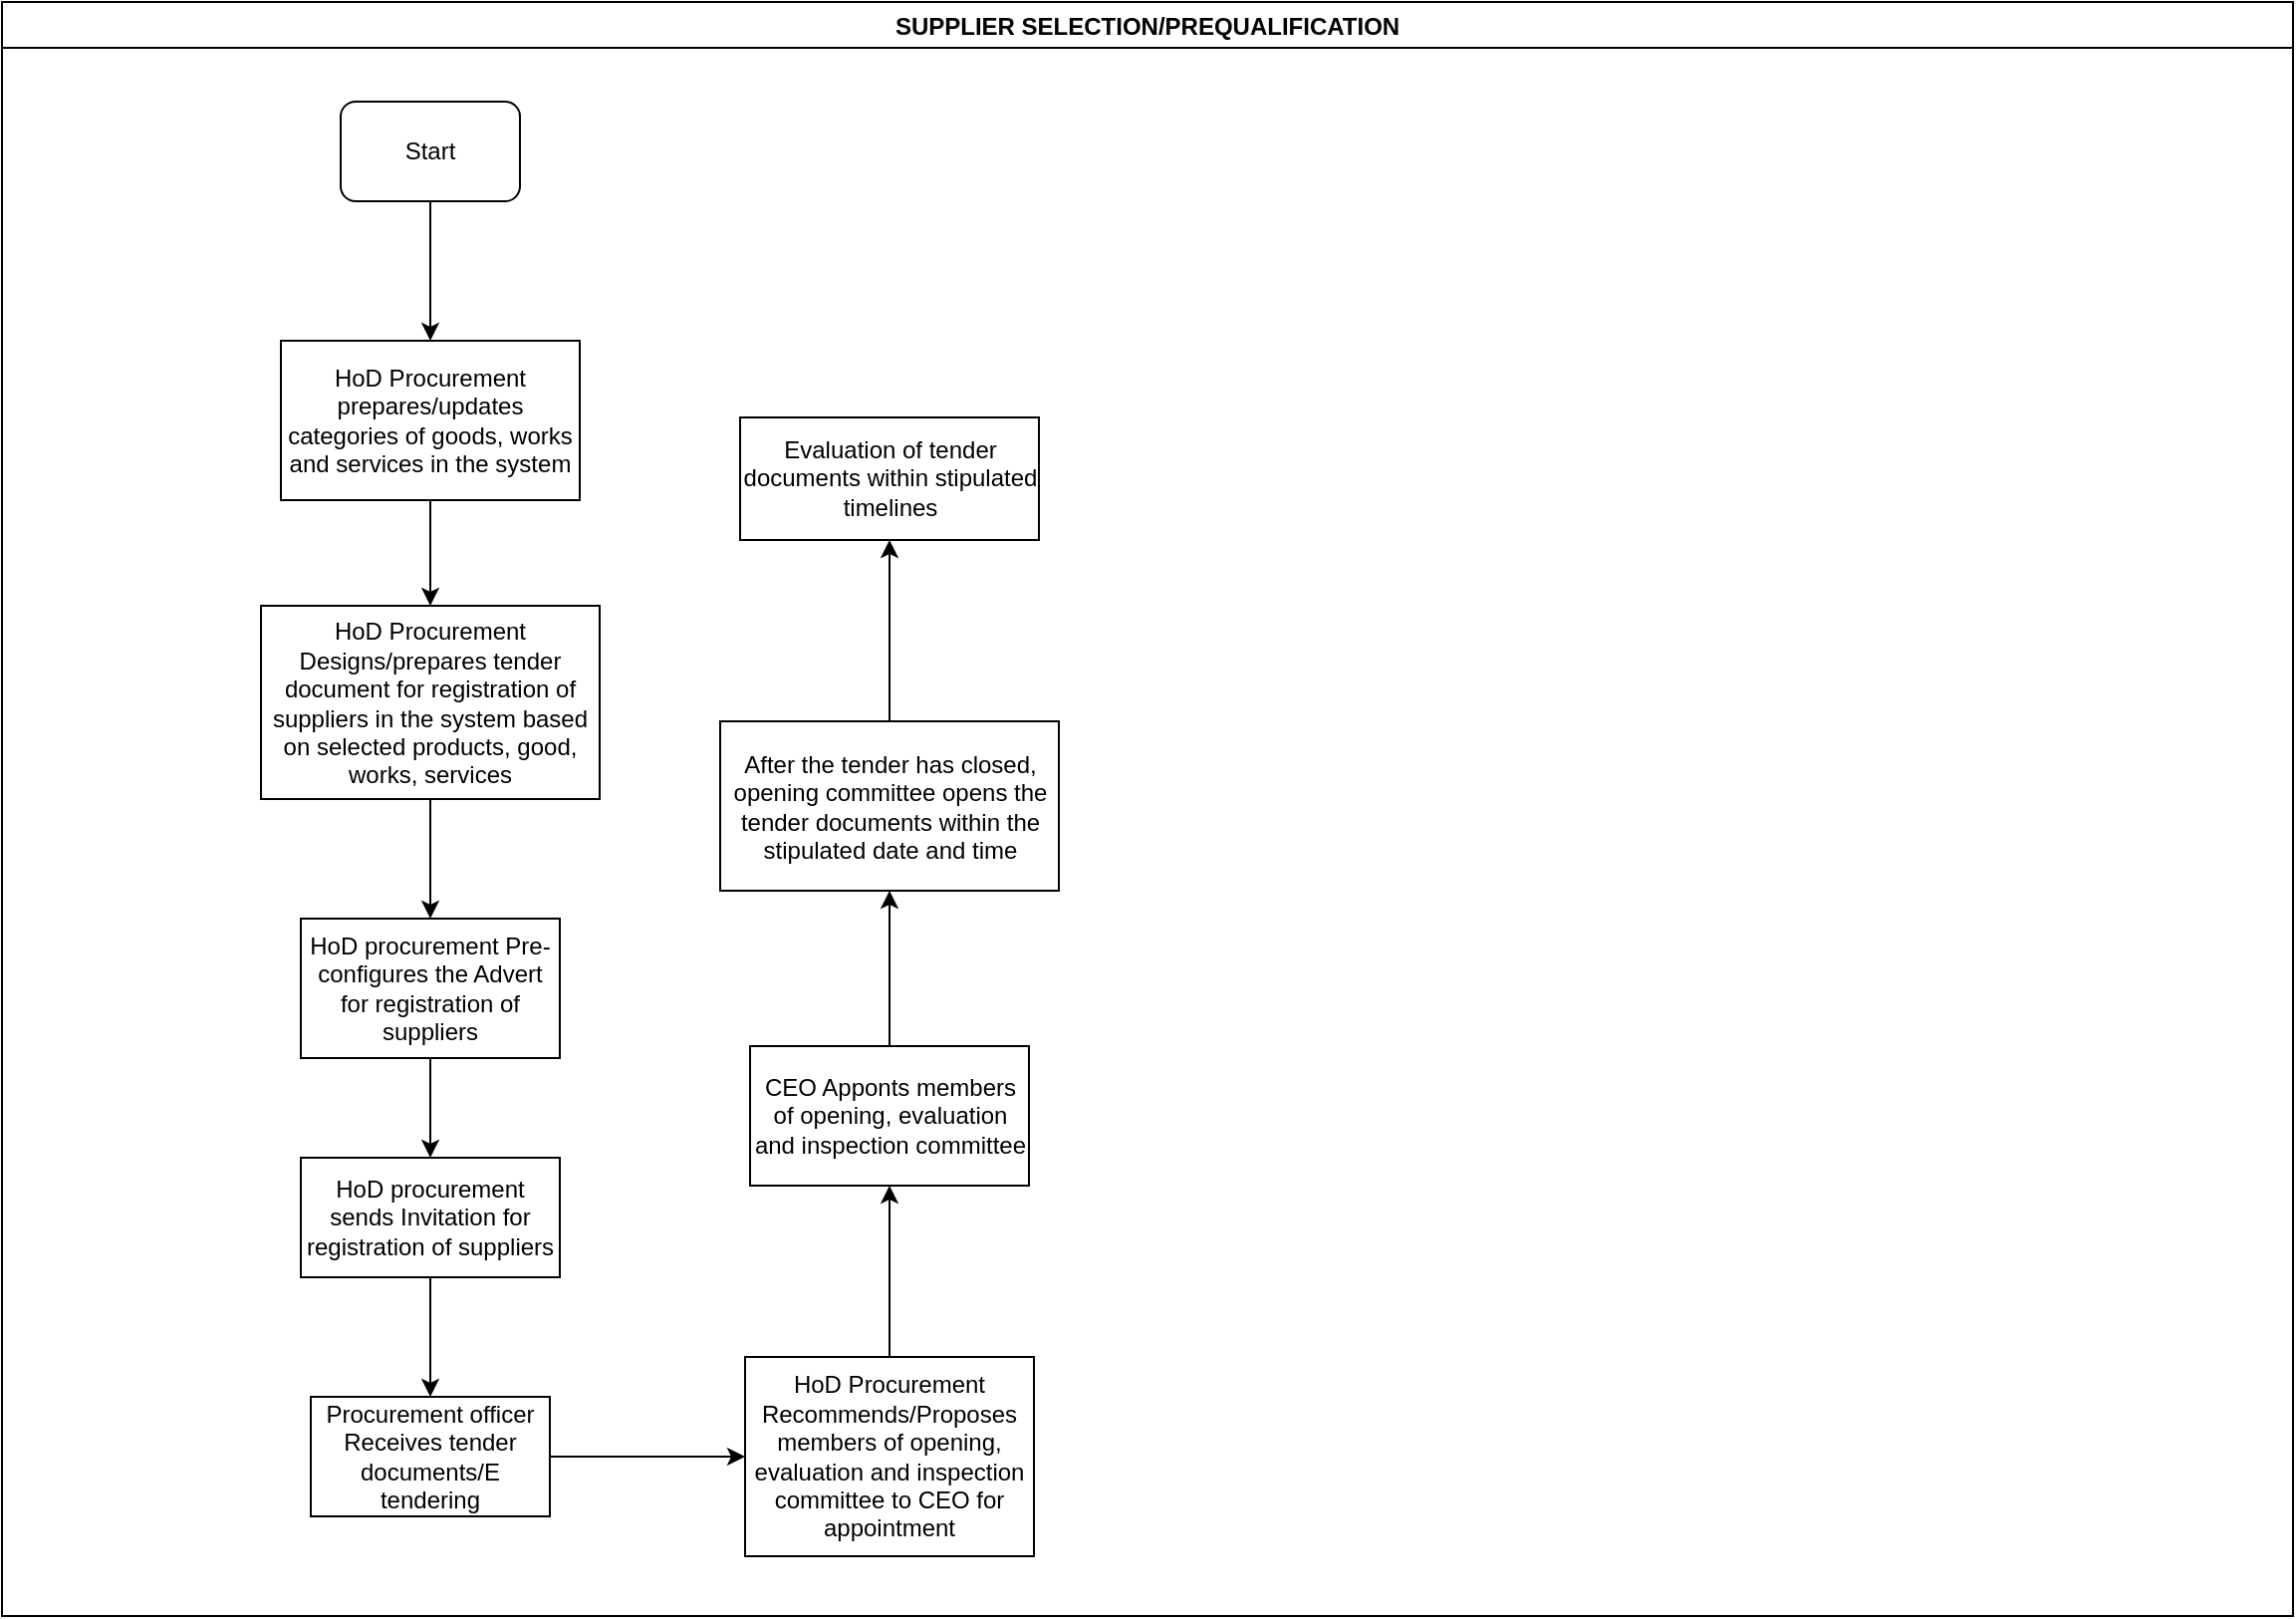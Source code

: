 <mxfile version="13.10.9" type="github">
  <diagram id="c0UdfnQMCGiwI4j2-F3c" name="Page-1">
    <mxGraphModel dx="1038" dy="547" grid="1" gridSize="10" guides="1" tooltips="1" connect="1" arrows="1" fold="1" page="1" pageScale="1" pageWidth="1169" pageHeight="827" math="0" shadow="0">
      <root>
        <mxCell id="0" />
        <mxCell id="1" parent="0" />
        <mxCell id="tP4-GmfG6HyLN73kiLhE-5" value="SUPPLIER SELECTION/PREQUALIFICATION" style="swimlane;" vertex="1" parent="1">
          <mxGeometry x="10" y="10" width="1150" height="810" as="geometry" />
        </mxCell>
        <mxCell id="tP4-GmfG6HyLN73kiLhE-6" value="Start" style="rounded=1;whiteSpace=wrap;html=1;" vertex="1" parent="tP4-GmfG6HyLN73kiLhE-5">
          <mxGeometry x="170" y="50" width="90" height="50" as="geometry" />
        </mxCell>
        <mxCell id="tP4-GmfG6HyLN73kiLhE-9" value="HoD Procurement prepares/updates categories of goods, works and services in the system" style="rounded=0;whiteSpace=wrap;html=1;" vertex="1" parent="tP4-GmfG6HyLN73kiLhE-5">
          <mxGeometry x="140" y="170" width="150" height="80" as="geometry" />
        </mxCell>
        <mxCell id="tP4-GmfG6HyLN73kiLhE-8" value="" style="edgeStyle=orthogonalEdgeStyle;rounded=0;orthogonalLoop=1;jettySize=auto;html=1;entryX=0.5;entryY=0;entryDx=0;entryDy=0;" edge="1" parent="tP4-GmfG6HyLN73kiLhE-5" source="tP4-GmfG6HyLN73kiLhE-6" target="tP4-GmfG6HyLN73kiLhE-9">
          <mxGeometry relative="1" as="geometry">
            <mxPoint x="215" y="165" as="targetPoint" />
          </mxGeometry>
        </mxCell>
        <mxCell id="tP4-GmfG6HyLN73kiLhE-12" value="HoD procurement Pre-configures the Advert for registration of suppliers" style="whiteSpace=wrap;html=1;rounded=0;" vertex="1" parent="tP4-GmfG6HyLN73kiLhE-5">
          <mxGeometry x="150" y="460" width="130" height="70" as="geometry" />
        </mxCell>
        <mxCell id="tP4-GmfG6HyLN73kiLhE-14" value="HoD procurement sends Invitation for registration of suppliers" style="whiteSpace=wrap;html=1;rounded=0;" vertex="1" parent="tP4-GmfG6HyLN73kiLhE-5">
          <mxGeometry x="150" y="580" width="130" height="60" as="geometry" />
        </mxCell>
        <mxCell id="tP4-GmfG6HyLN73kiLhE-15" value="" style="edgeStyle=orthogonalEdgeStyle;rounded=0;orthogonalLoop=1;jettySize=auto;html=1;" edge="1" parent="tP4-GmfG6HyLN73kiLhE-5" source="tP4-GmfG6HyLN73kiLhE-12" target="tP4-GmfG6HyLN73kiLhE-14">
          <mxGeometry relative="1" as="geometry" />
        </mxCell>
        <mxCell id="tP4-GmfG6HyLN73kiLhE-16" value="Procurement officer Receives tender documents/E tendering " style="whiteSpace=wrap;html=1;rounded=0;" vertex="1" parent="tP4-GmfG6HyLN73kiLhE-5">
          <mxGeometry x="155" y="700" width="120" height="60" as="geometry" />
        </mxCell>
        <mxCell id="tP4-GmfG6HyLN73kiLhE-17" value="" style="edgeStyle=orthogonalEdgeStyle;rounded=0;orthogonalLoop=1;jettySize=auto;html=1;" edge="1" parent="tP4-GmfG6HyLN73kiLhE-5" source="tP4-GmfG6HyLN73kiLhE-14" target="tP4-GmfG6HyLN73kiLhE-16">
          <mxGeometry relative="1" as="geometry" />
        </mxCell>
        <mxCell id="tP4-GmfG6HyLN73kiLhE-20" value="CEO Apponts members of opening, evaluation and inspection committee" style="whiteSpace=wrap;html=1;rounded=0;" vertex="1" parent="tP4-GmfG6HyLN73kiLhE-5">
          <mxGeometry x="375.5" y="524" width="140" height="70" as="geometry" />
        </mxCell>
        <mxCell id="tP4-GmfG6HyLN73kiLhE-22" value="After the tender has closed, opening committee opens the tender documents within the stipulated date and time" style="whiteSpace=wrap;html=1;rounded=0;" vertex="1" parent="tP4-GmfG6HyLN73kiLhE-5">
          <mxGeometry x="360.5" y="361" width="170" height="85" as="geometry" />
        </mxCell>
        <mxCell id="tP4-GmfG6HyLN73kiLhE-23" value="" style="edgeStyle=orthogonalEdgeStyle;rounded=0;orthogonalLoop=1;jettySize=auto;html=1;" edge="1" parent="tP4-GmfG6HyLN73kiLhE-5" source="tP4-GmfG6HyLN73kiLhE-20" target="tP4-GmfG6HyLN73kiLhE-22">
          <mxGeometry relative="1" as="geometry" />
        </mxCell>
        <mxCell id="tP4-GmfG6HyLN73kiLhE-24" value="Evaluation of tender documents within stipulated timelines" style="whiteSpace=wrap;html=1;rounded=0;" vertex="1" parent="tP4-GmfG6HyLN73kiLhE-5">
          <mxGeometry x="370.5" y="208.5" width="150" height="61.5" as="geometry" />
        </mxCell>
        <mxCell id="tP4-GmfG6HyLN73kiLhE-25" value="" style="edgeStyle=orthogonalEdgeStyle;rounded=0;orthogonalLoop=1;jettySize=auto;html=1;" edge="1" parent="tP4-GmfG6HyLN73kiLhE-5" source="tP4-GmfG6HyLN73kiLhE-22" target="tP4-GmfG6HyLN73kiLhE-24">
          <mxGeometry relative="1" as="geometry" />
        </mxCell>
        <mxCell id="tP4-GmfG6HyLN73kiLhE-13" value="" style="edgeStyle=orthogonalEdgeStyle;rounded=0;orthogonalLoop=1;jettySize=auto;html=1;" edge="1" parent="1" source="tP4-GmfG6HyLN73kiLhE-10" target="tP4-GmfG6HyLN73kiLhE-12">
          <mxGeometry relative="1" as="geometry" />
        </mxCell>
        <mxCell id="tP4-GmfG6HyLN73kiLhE-10" value="HoD Procurement Designs/prepares tender document for registration of suppliers in the system based on selected products, good, works, services" style="whiteSpace=wrap;html=1;rounded=0;" vertex="1" parent="1">
          <mxGeometry x="140" y="313" width="170" height="97" as="geometry" />
        </mxCell>
        <mxCell id="tP4-GmfG6HyLN73kiLhE-11" value="" style="edgeStyle=orthogonalEdgeStyle;rounded=0;orthogonalLoop=1;jettySize=auto;html=1;" edge="1" parent="1" source="tP4-GmfG6HyLN73kiLhE-9" target="tP4-GmfG6HyLN73kiLhE-10">
          <mxGeometry relative="1" as="geometry" />
        </mxCell>
        <mxCell id="tP4-GmfG6HyLN73kiLhE-21" value="" style="edgeStyle=orthogonalEdgeStyle;rounded=0;orthogonalLoop=1;jettySize=auto;html=1;" edge="1" parent="1" source="tP4-GmfG6HyLN73kiLhE-18" target="tP4-GmfG6HyLN73kiLhE-20">
          <mxGeometry relative="1" as="geometry" />
        </mxCell>
        <mxCell id="tP4-GmfG6HyLN73kiLhE-18" value="HoD Procurement Recommends/Proposes members of opening, evaluation and inspection committee to CEO for appointment" style="whiteSpace=wrap;html=1;rounded=0;" vertex="1" parent="1">
          <mxGeometry x="383" y="690" width="145" height="100" as="geometry" />
        </mxCell>
        <mxCell id="tP4-GmfG6HyLN73kiLhE-19" value="" style="edgeStyle=orthogonalEdgeStyle;rounded=0;orthogonalLoop=1;jettySize=auto;html=1;" edge="1" parent="1" source="tP4-GmfG6HyLN73kiLhE-16" target="tP4-GmfG6HyLN73kiLhE-18">
          <mxGeometry relative="1" as="geometry" />
        </mxCell>
      </root>
    </mxGraphModel>
  </diagram>
</mxfile>
